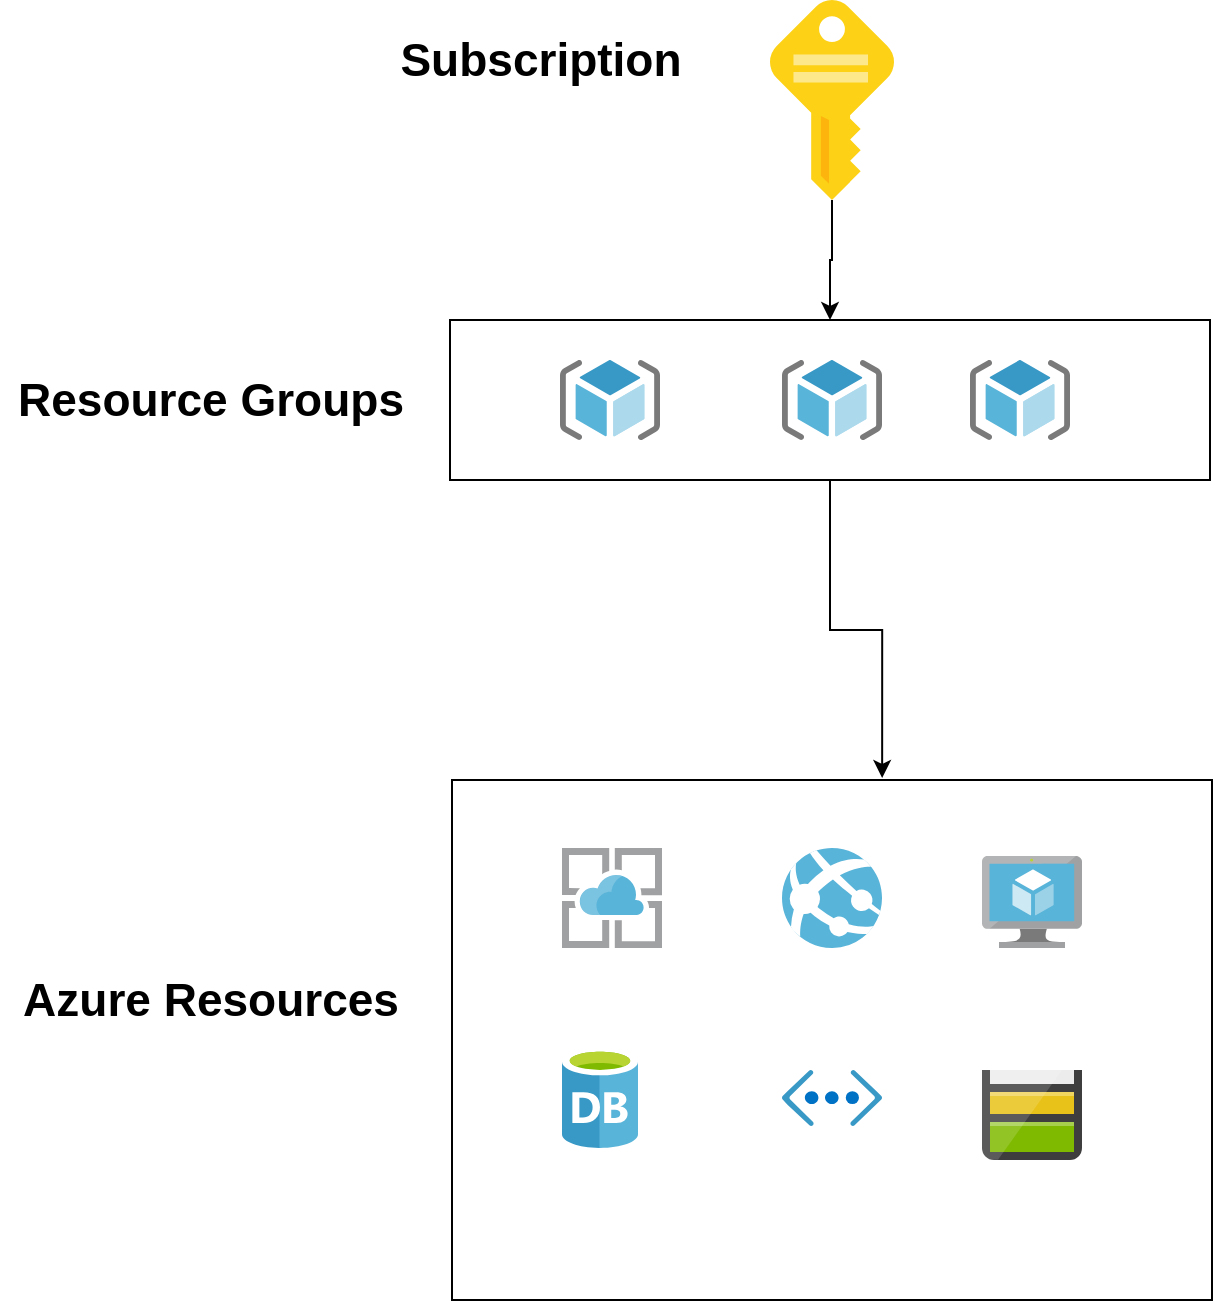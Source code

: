 <mxfile version="12.9.14" type="github"><diagram id="4gHBCLSWldMsK3iX2fWw" name="Page-1"><mxGraphModel dx="1673" dy="839" grid="1" gridSize="10" guides="1" tooltips="1" connect="1" arrows="1" fold="1" page="1" pageScale="1" pageWidth="850" pageHeight="1100" math="0" shadow="0"><root><mxCell id="0"/><mxCell id="1" parent="0"/><mxCell id="3gOeq2vEW8tNXL0hCZwf-33" style="edgeStyle=orthogonalEdgeStyle;rounded=0;orthogonalLoop=1;jettySize=auto;html=1;entryX=0.566;entryY=-0.004;entryDx=0;entryDy=0;entryPerimeter=0;" edge="1" parent="1" source="3gOeq2vEW8tNXL0hCZwf-29" target="3gOeq2vEW8tNXL0hCZwf-22"><mxGeometry relative="1" as="geometry"/></mxCell><mxCell id="3gOeq2vEW8tNXL0hCZwf-29" value="" style="rounded=0;whiteSpace=wrap;html=1;" vertex="1" parent="1"><mxGeometry x="235" y="370" width="380" height="80" as="geometry"/></mxCell><mxCell id="3gOeq2vEW8tNXL0hCZwf-22" value="" style="whiteSpace=wrap;html=1;imageAspect=0;" vertex="1" parent="1"><mxGeometry x="236" y="600" width="380" height="260" as="geometry"/></mxCell><mxCell id="3gOeq2vEW8tNXL0hCZwf-32" style="edgeStyle=orthogonalEdgeStyle;rounded=0;orthogonalLoop=1;jettySize=auto;html=1;entryX=0.5;entryY=0;entryDx=0;entryDy=0;" edge="1" parent="1" source="3gOeq2vEW8tNXL0hCZwf-14" target="3gOeq2vEW8tNXL0hCZwf-29"><mxGeometry relative="1" as="geometry"/></mxCell><mxCell id="3gOeq2vEW8tNXL0hCZwf-14" value="" style="aspect=fixed;html=1;points=[];align=center;image;fontSize=12;image=img/lib/mscae/Key.svg;" vertex="1" parent="1"><mxGeometry x="395" y="210" width="62" height="100" as="geometry"/></mxCell><mxCell id="3gOeq2vEW8tNXL0hCZwf-15" value="" style="aspect=fixed;html=1;points=[];align=center;image;fontSize=12;image=img/lib/mscae/ResourceGroup.svg;noLabel=0;" vertex="1" parent="1"><mxGeometry x="495" y="390" width="50" height="40" as="geometry"/></mxCell><mxCell id="3gOeq2vEW8tNXL0hCZwf-16" value="" style="aspect=fixed;html=1;points=[];align=center;image;fontSize=12;image=img/lib/mscae/App_Service.svg;" vertex="1" parent="1"><mxGeometry x="291" y="634" width="50" height="50" as="geometry"/></mxCell><mxCell id="3gOeq2vEW8tNXL0hCZwf-17" value="" style="aspect=fixed;html=1;points=[];align=center;image;fontSize=12;image=img/lib/mscae/App_Services.svg;" vertex="1" parent="1"><mxGeometry x="401" y="634" width="50" height="50" as="geometry"/></mxCell><mxCell id="3gOeq2vEW8tNXL0hCZwf-18" value="" style="aspect=fixed;html=1;points=[];align=center;image;fontSize=12;image=img/lib/mscae/Virtual_Machine.svg;" vertex="1" parent="1"><mxGeometry x="501" y="638" width="50" height="46" as="geometry"/></mxCell><mxCell id="3gOeq2vEW8tNXL0hCZwf-19" value="" style="aspect=fixed;html=1;points=[];align=center;image;fontSize=12;image=img/lib/mscae/Database_General.svg;" vertex="1" parent="1"><mxGeometry x="291" y="734" width="38" height="50" as="geometry"/></mxCell><mxCell id="3gOeq2vEW8tNXL0hCZwf-20" value="" style="aspect=fixed;html=1;points=[];align=center;image;fontSize=12;image=img/lib/mscae/Virtual_Network_Classic.svg;" vertex="1" parent="1"><mxGeometry x="401" y="745" width="50" height="28.0" as="geometry"/></mxCell><mxCell id="3gOeq2vEW8tNXL0hCZwf-21" value="" style="aspect=fixed;html=1;points=[];align=center;image;fontSize=12;image=img/lib/mscae/Storage_Accounts.svg;" vertex="1" parent="1"><mxGeometry x="501" y="745" width="50" height="45" as="geometry"/></mxCell><mxCell id="3gOeq2vEW8tNXL0hCZwf-23" value="" style="aspect=fixed;html=1;points=[];align=center;image;fontSize=12;image=img/lib/mscae/ResourceGroup.svg;noLabel=0;" vertex="1" parent="1"><mxGeometry x="290" y="390" width="50" height="40" as="geometry"/></mxCell><mxCell id="3gOeq2vEW8tNXL0hCZwf-24" value="" style="aspect=fixed;html=1;points=[];align=center;image;fontSize=12;image=img/lib/mscae/ResourceGroup.svg;noLabel=0;" vertex="1" parent="1"><mxGeometry x="401" y="390" width="50" height="40" as="geometry"/></mxCell><mxCell id="3gOeq2vEW8tNXL0hCZwf-30" value="&lt;font style=&quot;font-size: 23px&quot;&gt;&lt;b&gt;Resource Groups&lt;/b&gt;&lt;/font&gt;" style="text;html=1;resizable=0;autosize=1;align=center;verticalAlign=middle;points=[];fillColor=none;strokeColor=none;rounded=0;" vertex="1" parent="1"><mxGeometry x="10" y="400" width="210" height="20" as="geometry"/></mxCell><mxCell id="3gOeq2vEW8tNXL0hCZwf-34" value="&lt;font style=&quot;font-size: 23px&quot;&gt;&lt;b&gt;Subscription&lt;/b&gt;&lt;/font&gt;" style="text;html=1;resizable=0;autosize=1;align=center;verticalAlign=middle;points=[];fillColor=none;strokeColor=none;rounded=0;" vertex="1" parent="1"><mxGeometry x="200" y="230" width="160" height="20" as="geometry"/></mxCell><mxCell id="3gOeq2vEW8tNXL0hCZwf-35" value="&lt;font style=&quot;font-size: 23px&quot;&gt;&lt;b&gt;Azure Resources&lt;br&gt;&lt;br&gt;&lt;/b&gt;&lt;/font&gt;" style="text;html=1;resizable=0;autosize=1;align=center;verticalAlign=middle;points=[];fillColor=none;strokeColor=none;rounded=0;" vertex="1" parent="1"><mxGeometry x="15" y="704" width="200" height="40" as="geometry"/></mxCell></root></mxGraphModel></diagram></mxfile>